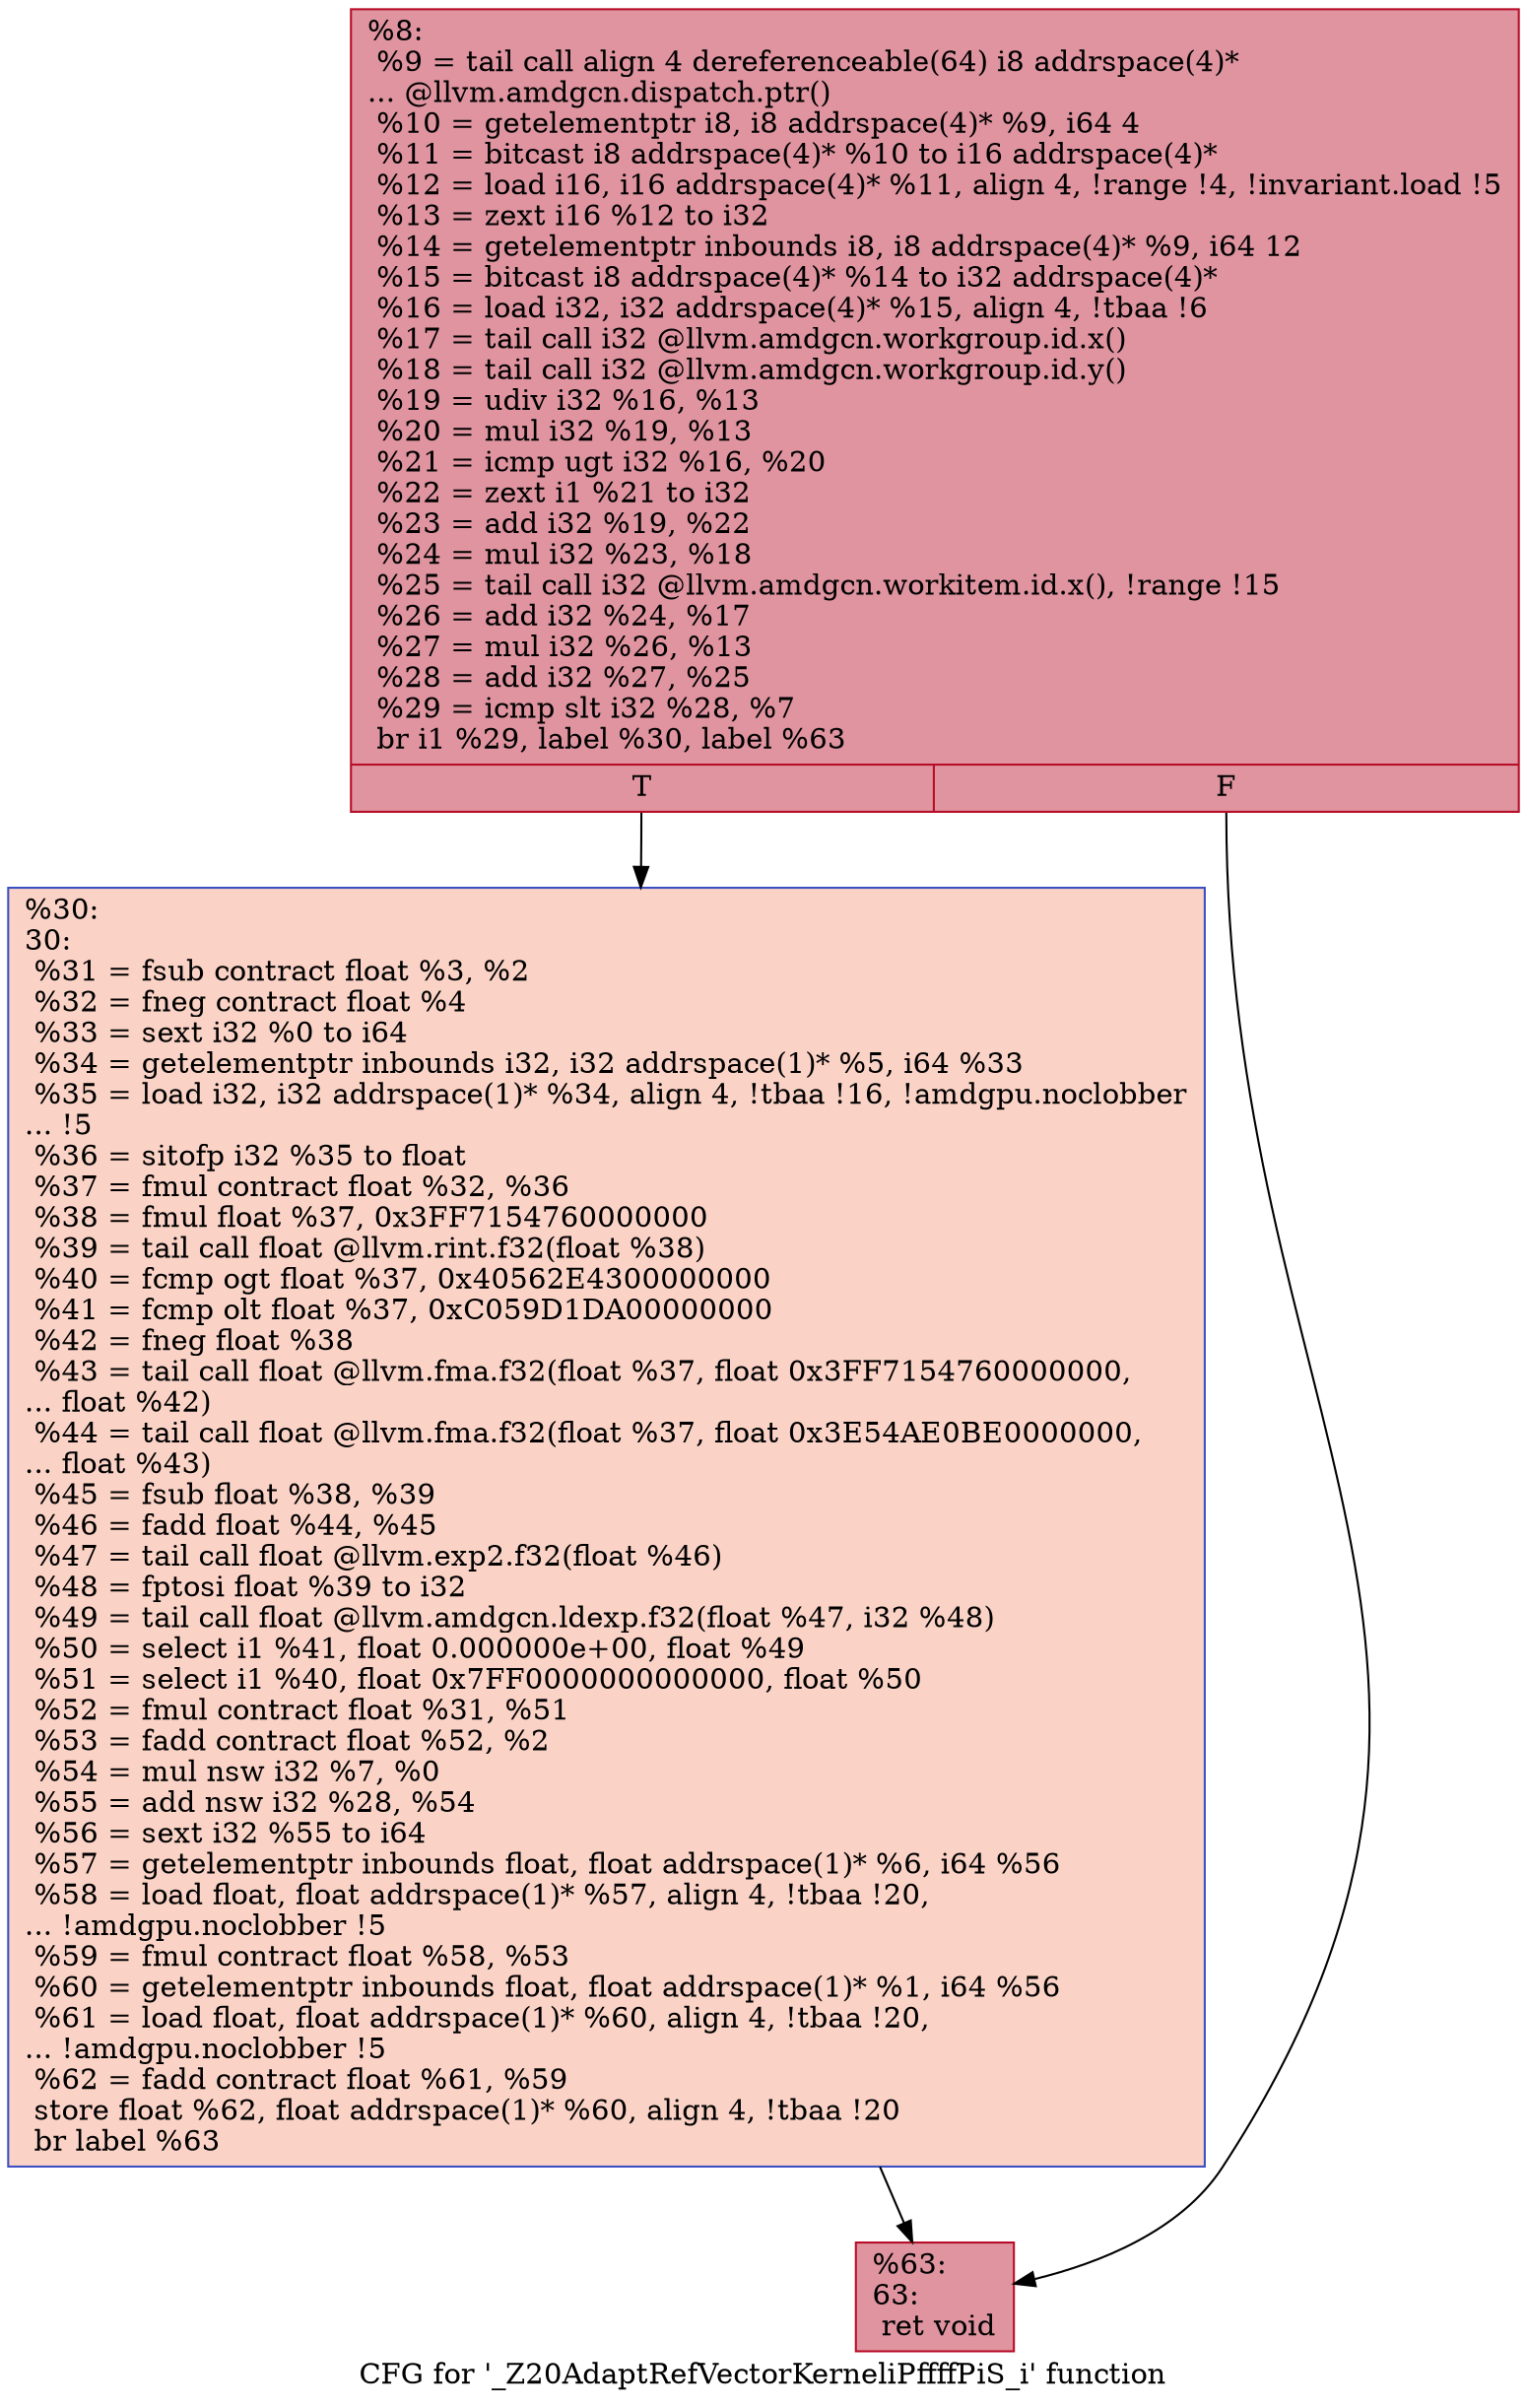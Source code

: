 digraph "CFG for '_Z20AdaptRefVectorKerneliPffffPiS_i' function" {
	label="CFG for '_Z20AdaptRefVectorKerneliPffffPiS_i' function";

	Node0x48e7d30 [shape=record,color="#b70d28ff", style=filled, fillcolor="#b70d2870",label="{%8:\l  %9 = tail call align 4 dereferenceable(64) i8 addrspace(4)*\l... @llvm.amdgcn.dispatch.ptr()\l  %10 = getelementptr i8, i8 addrspace(4)* %9, i64 4\l  %11 = bitcast i8 addrspace(4)* %10 to i16 addrspace(4)*\l  %12 = load i16, i16 addrspace(4)* %11, align 4, !range !4, !invariant.load !5\l  %13 = zext i16 %12 to i32\l  %14 = getelementptr inbounds i8, i8 addrspace(4)* %9, i64 12\l  %15 = bitcast i8 addrspace(4)* %14 to i32 addrspace(4)*\l  %16 = load i32, i32 addrspace(4)* %15, align 4, !tbaa !6\l  %17 = tail call i32 @llvm.amdgcn.workgroup.id.x()\l  %18 = tail call i32 @llvm.amdgcn.workgroup.id.y()\l  %19 = udiv i32 %16, %13\l  %20 = mul i32 %19, %13\l  %21 = icmp ugt i32 %16, %20\l  %22 = zext i1 %21 to i32\l  %23 = add i32 %19, %22\l  %24 = mul i32 %23, %18\l  %25 = tail call i32 @llvm.amdgcn.workitem.id.x(), !range !15\l  %26 = add i32 %24, %17\l  %27 = mul i32 %26, %13\l  %28 = add i32 %27, %25\l  %29 = icmp slt i32 %28, %7\l  br i1 %29, label %30, label %63\l|{<s0>T|<s1>F}}"];
	Node0x48e7d30:s0 -> Node0x48ea580;
	Node0x48e7d30:s1 -> Node0x48ea610;
	Node0x48ea580 [shape=record,color="#3d50c3ff", style=filled, fillcolor="#f59c7d70",label="{%30:\l30:                                               \l  %31 = fsub contract float %3, %2\l  %32 = fneg contract float %4\l  %33 = sext i32 %0 to i64\l  %34 = getelementptr inbounds i32, i32 addrspace(1)* %5, i64 %33\l  %35 = load i32, i32 addrspace(1)* %34, align 4, !tbaa !16, !amdgpu.noclobber\l... !5\l  %36 = sitofp i32 %35 to float\l  %37 = fmul contract float %32, %36\l  %38 = fmul float %37, 0x3FF7154760000000\l  %39 = tail call float @llvm.rint.f32(float %38)\l  %40 = fcmp ogt float %37, 0x40562E4300000000\l  %41 = fcmp olt float %37, 0xC059D1DA00000000\l  %42 = fneg float %38\l  %43 = tail call float @llvm.fma.f32(float %37, float 0x3FF7154760000000,\l... float %42)\l  %44 = tail call float @llvm.fma.f32(float %37, float 0x3E54AE0BE0000000,\l... float %43)\l  %45 = fsub float %38, %39\l  %46 = fadd float %44, %45\l  %47 = tail call float @llvm.exp2.f32(float %46)\l  %48 = fptosi float %39 to i32\l  %49 = tail call float @llvm.amdgcn.ldexp.f32(float %47, i32 %48)\l  %50 = select i1 %41, float 0.000000e+00, float %49\l  %51 = select i1 %40, float 0x7FF0000000000000, float %50\l  %52 = fmul contract float %31, %51\l  %53 = fadd contract float %52, %2\l  %54 = mul nsw i32 %7, %0\l  %55 = add nsw i32 %28, %54\l  %56 = sext i32 %55 to i64\l  %57 = getelementptr inbounds float, float addrspace(1)* %6, i64 %56\l  %58 = load float, float addrspace(1)* %57, align 4, !tbaa !20,\l... !amdgpu.noclobber !5\l  %59 = fmul contract float %58, %53\l  %60 = getelementptr inbounds float, float addrspace(1)* %1, i64 %56\l  %61 = load float, float addrspace(1)* %60, align 4, !tbaa !20,\l... !amdgpu.noclobber !5\l  %62 = fadd contract float %61, %59\l  store float %62, float addrspace(1)* %60, align 4, !tbaa !20\l  br label %63\l}"];
	Node0x48ea580 -> Node0x48ea610;
	Node0x48ea610 [shape=record,color="#b70d28ff", style=filled, fillcolor="#b70d2870",label="{%63:\l63:                                               \l  ret void\l}"];
}
